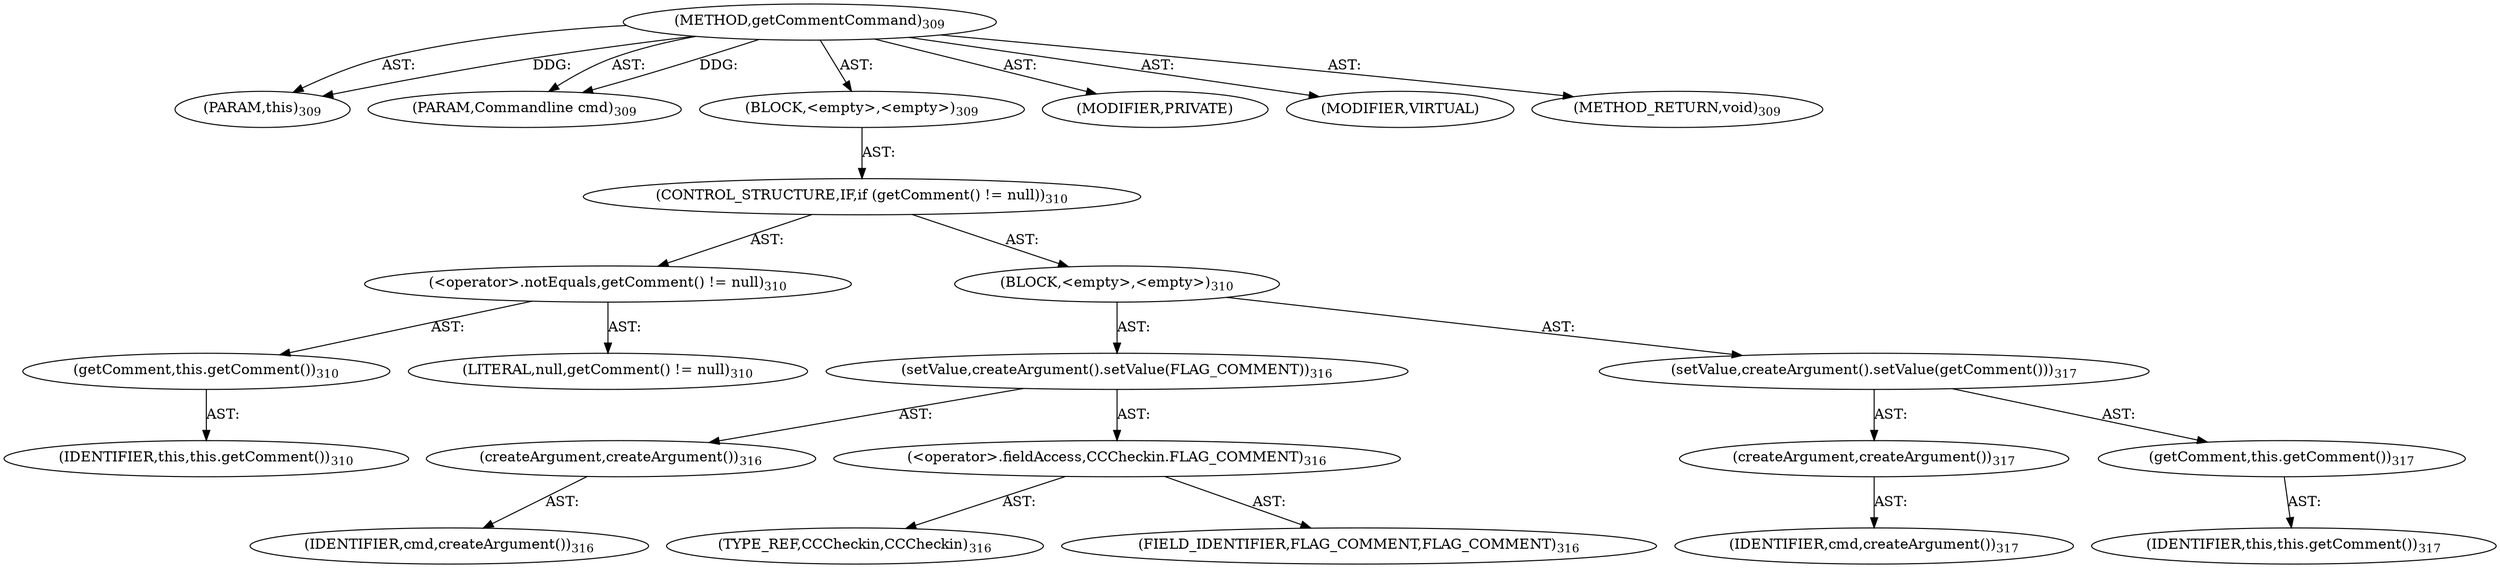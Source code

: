 digraph "getCommentCommand" {  
"111669149710" [label = <(METHOD,getCommentCommand)<SUB>309</SUB>> ]
"115964116994" [label = <(PARAM,this)<SUB>309</SUB>> ]
"115964117015" [label = <(PARAM,Commandline cmd)<SUB>309</SUB>> ]
"25769803801" [label = <(BLOCK,&lt;empty&gt;,&lt;empty&gt;)<SUB>309</SUB>> ]
"47244640266" [label = <(CONTROL_STRUCTURE,IF,if (getComment() != null))<SUB>310</SUB>> ]
"30064771145" [label = <(&lt;operator&gt;.notEquals,getComment() != null)<SUB>310</SUB>> ]
"30064771146" [label = <(getComment,this.getComment())<SUB>310</SUB>> ]
"68719476752" [label = <(IDENTIFIER,this,this.getComment())<SUB>310</SUB>> ]
"90194313221" [label = <(LITERAL,null,getComment() != null)<SUB>310</SUB>> ]
"25769803802" [label = <(BLOCK,&lt;empty&gt;,&lt;empty&gt;)<SUB>310</SUB>> ]
"30064771147" [label = <(setValue,createArgument().setValue(FLAG_COMMENT))<SUB>316</SUB>> ]
"30064771148" [label = <(createArgument,createArgument())<SUB>316</SUB>> ]
"68719476801" [label = <(IDENTIFIER,cmd,createArgument())<SUB>316</SUB>> ]
"30064771149" [label = <(&lt;operator&gt;.fieldAccess,CCCheckin.FLAG_COMMENT)<SUB>316</SUB>> ]
"180388626437" [label = <(TYPE_REF,CCCheckin,CCCheckin)<SUB>316</SUB>> ]
"55834574865" [label = <(FIELD_IDENTIFIER,FLAG_COMMENT,FLAG_COMMENT)<SUB>316</SUB>> ]
"30064771150" [label = <(setValue,createArgument().setValue(getComment()))<SUB>317</SUB>> ]
"30064771151" [label = <(createArgument,createArgument())<SUB>317</SUB>> ]
"68719476802" [label = <(IDENTIFIER,cmd,createArgument())<SUB>317</SUB>> ]
"30064771152" [label = <(getComment,this.getComment())<SUB>317</SUB>> ]
"68719476753" [label = <(IDENTIFIER,this,this.getComment())<SUB>317</SUB>> ]
"133143986210" [label = <(MODIFIER,PRIVATE)> ]
"133143986211" [label = <(MODIFIER,VIRTUAL)> ]
"128849018894" [label = <(METHOD_RETURN,void)<SUB>309</SUB>> ]
  "111669149710" -> "115964116994"  [ label = "AST: "] 
  "111669149710" -> "115964117015"  [ label = "AST: "] 
  "111669149710" -> "25769803801"  [ label = "AST: "] 
  "111669149710" -> "133143986210"  [ label = "AST: "] 
  "111669149710" -> "133143986211"  [ label = "AST: "] 
  "111669149710" -> "128849018894"  [ label = "AST: "] 
  "25769803801" -> "47244640266"  [ label = "AST: "] 
  "47244640266" -> "30064771145"  [ label = "AST: "] 
  "47244640266" -> "25769803802"  [ label = "AST: "] 
  "30064771145" -> "30064771146"  [ label = "AST: "] 
  "30064771145" -> "90194313221"  [ label = "AST: "] 
  "30064771146" -> "68719476752"  [ label = "AST: "] 
  "25769803802" -> "30064771147"  [ label = "AST: "] 
  "25769803802" -> "30064771150"  [ label = "AST: "] 
  "30064771147" -> "30064771148"  [ label = "AST: "] 
  "30064771147" -> "30064771149"  [ label = "AST: "] 
  "30064771148" -> "68719476801"  [ label = "AST: "] 
  "30064771149" -> "180388626437"  [ label = "AST: "] 
  "30064771149" -> "55834574865"  [ label = "AST: "] 
  "30064771150" -> "30064771151"  [ label = "AST: "] 
  "30064771150" -> "30064771152"  [ label = "AST: "] 
  "30064771151" -> "68719476802"  [ label = "AST: "] 
  "30064771152" -> "68719476753"  [ label = "AST: "] 
  "111669149710" -> "115964116994"  [ label = "DDG: "] 
  "111669149710" -> "115964117015"  [ label = "DDG: "] 
}
